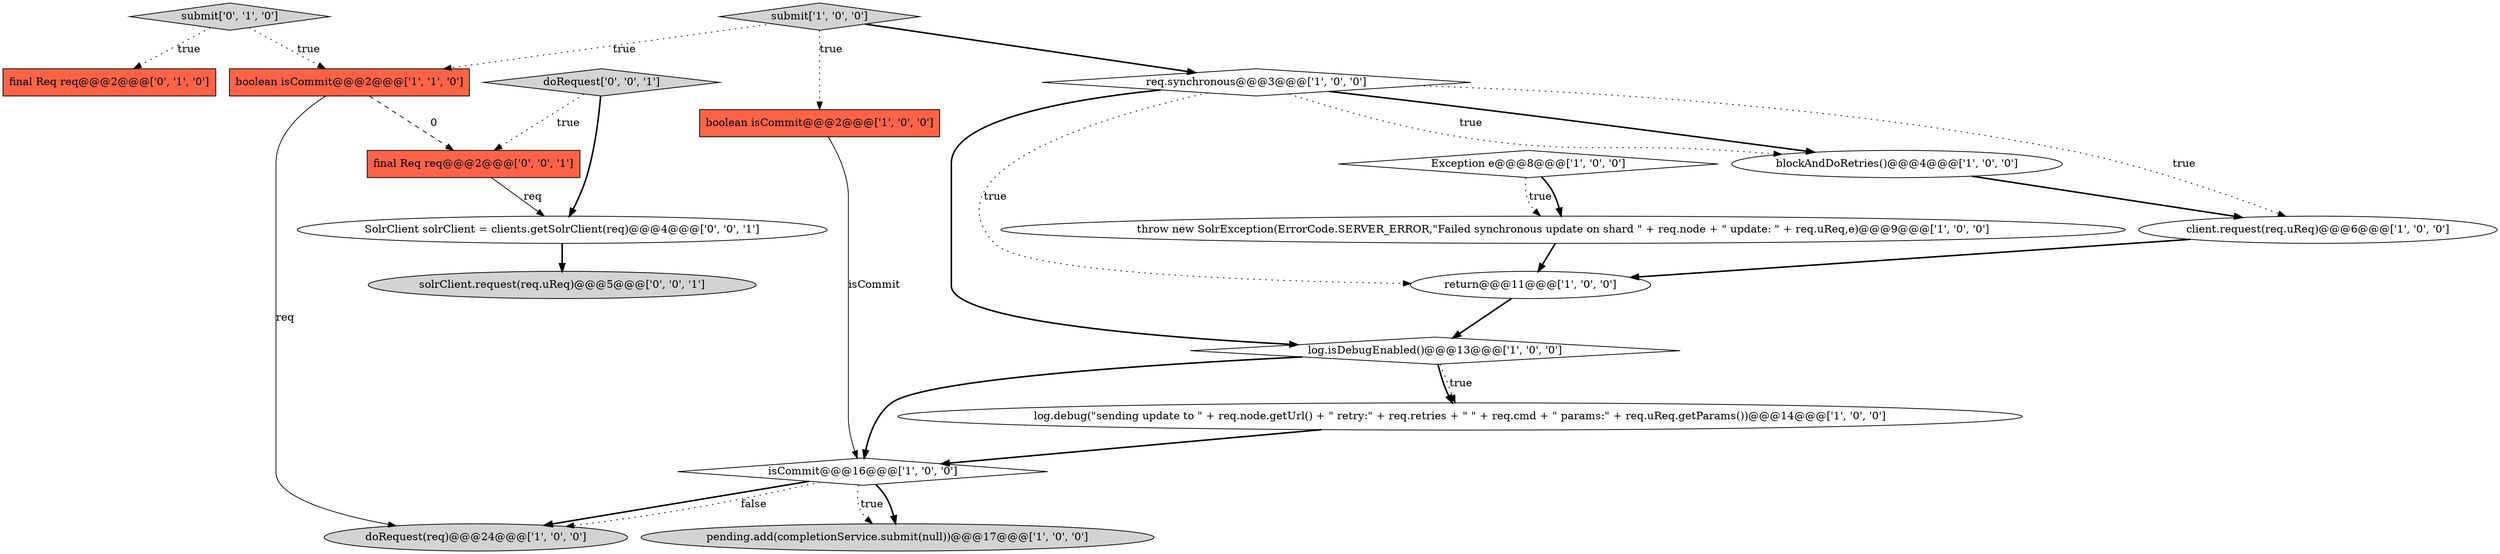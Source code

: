 digraph {
14 [style = filled, label = "final Req req@@@2@@@['0', '1', '0']", fillcolor = tomato, shape = box image = "AAA0AAABBB2BBB"];
16 [style = filled, label = "SolrClient solrClient = clients.getSolrClient(req)@@@4@@@['0', '0', '1']", fillcolor = white, shape = ellipse image = "AAA0AAABBB3BBB"];
3 [style = filled, label = "blockAndDoRetries()@@@4@@@['1', '0', '0']", fillcolor = white, shape = ellipse image = "AAA0AAABBB1BBB"];
6 [style = filled, label = "isCommit@@@16@@@['1', '0', '0']", fillcolor = white, shape = diamond image = "AAA0AAABBB1BBB"];
7 [style = filled, label = "submit['1', '0', '0']", fillcolor = lightgray, shape = diamond image = "AAA0AAABBB1BBB"];
15 [style = filled, label = "submit['0', '1', '0']", fillcolor = lightgray, shape = diamond image = "AAA0AAABBB2BBB"];
0 [style = filled, label = "Exception e@@@8@@@['1', '0', '0']", fillcolor = white, shape = diamond image = "AAA0AAABBB1BBB"];
8 [style = filled, label = "log.debug(\"sending update to \" + req.node.getUrl() + \" retry:\" + req.retries + \" \" + req.cmd + \" params:\" + req.uReq.getParams())@@@14@@@['1', '0', '0']", fillcolor = white, shape = ellipse image = "AAA0AAABBB1BBB"];
17 [style = filled, label = "final Req req@@@2@@@['0', '0', '1']", fillcolor = tomato, shape = box image = "AAA0AAABBB3BBB"];
5 [style = filled, label = "boolean isCommit@@@2@@@['1', '0', '0']", fillcolor = tomato, shape = box image = "AAA0AAABBB1BBB"];
19 [style = filled, label = "doRequest['0', '0', '1']", fillcolor = lightgray, shape = diamond image = "AAA0AAABBB3BBB"];
9 [style = filled, label = "client.request(req.uReq)@@@6@@@['1', '0', '0']", fillcolor = white, shape = ellipse image = "AAA0AAABBB1BBB"];
12 [style = filled, label = "doRequest(req)@@@24@@@['1', '0', '0']", fillcolor = lightgray, shape = ellipse image = "AAA0AAABBB1BBB"];
18 [style = filled, label = "solrClient.request(req.uReq)@@@5@@@['0', '0', '1']", fillcolor = lightgray, shape = ellipse image = "AAA0AAABBB3BBB"];
1 [style = filled, label = "throw new SolrException(ErrorCode.SERVER_ERROR,\"Failed synchronous update on shard \" + req.node + \" update: \" + req.uReq,e)@@@9@@@['1', '0', '0']", fillcolor = white, shape = ellipse image = "AAA0AAABBB1BBB"];
10 [style = filled, label = "return@@@11@@@['1', '0', '0']", fillcolor = white, shape = ellipse image = "AAA0AAABBB1BBB"];
13 [style = filled, label = "boolean isCommit@@@2@@@['1', '1', '0']", fillcolor = tomato, shape = box image = "AAA0AAABBB1BBB"];
2 [style = filled, label = "req.synchronous@@@3@@@['1', '0', '0']", fillcolor = white, shape = diamond image = "AAA0AAABBB1BBB"];
11 [style = filled, label = "log.isDebugEnabled()@@@13@@@['1', '0', '0']", fillcolor = white, shape = diamond image = "AAA0AAABBB1BBB"];
4 [style = filled, label = "pending.add(completionService.submit(null))@@@17@@@['1', '0', '0']", fillcolor = lightgray, shape = ellipse image = "AAA0AAABBB1BBB"];
17->16 [style = solid, label="req"];
0->1 [style = dotted, label="true"];
2->3 [style = dotted, label="true"];
15->13 [style = dotted, label="true"];
1->10 [style = bold, label=""];
5->6 [style = solid, label="isCommit"];
6->4 [style = bold, label=""];
13->17 [style = dashed, label="0"];
13->12 [style = solid, label="req"];
2->11 [style = bold, label=""];
16->18 [style = bold, label=""];
2->9 [style = dotted, label="true"];
7->13 [style = dotted, label="true"];
10->11 [style = bold, label=""];
8->6 [style = bold, label=""];
11->6 [style = bold, label=""];
0->1 [style = bold, label=""];
2->10 [style = dotted, label="true"];
2->3 [style = bold, label=""];
7->5 [style = dotted, label="true"];
19->16 [style = bold, label=""];
6->4 [style = dotted, label="true"];
11->8 [style = dotted, label="true"];
11->8 [style = bold, label=""];
3->9 [style = bold, label=""];
6->12 [style = bold, label=""];
6->12 [style = dotted, label="false"];
19->17 [style = dotted, label="true"];
15->14 [style = dotted, label="true"];
9->10 [style = bold, label=""];
7->2 [style = bold, label=""];
}
